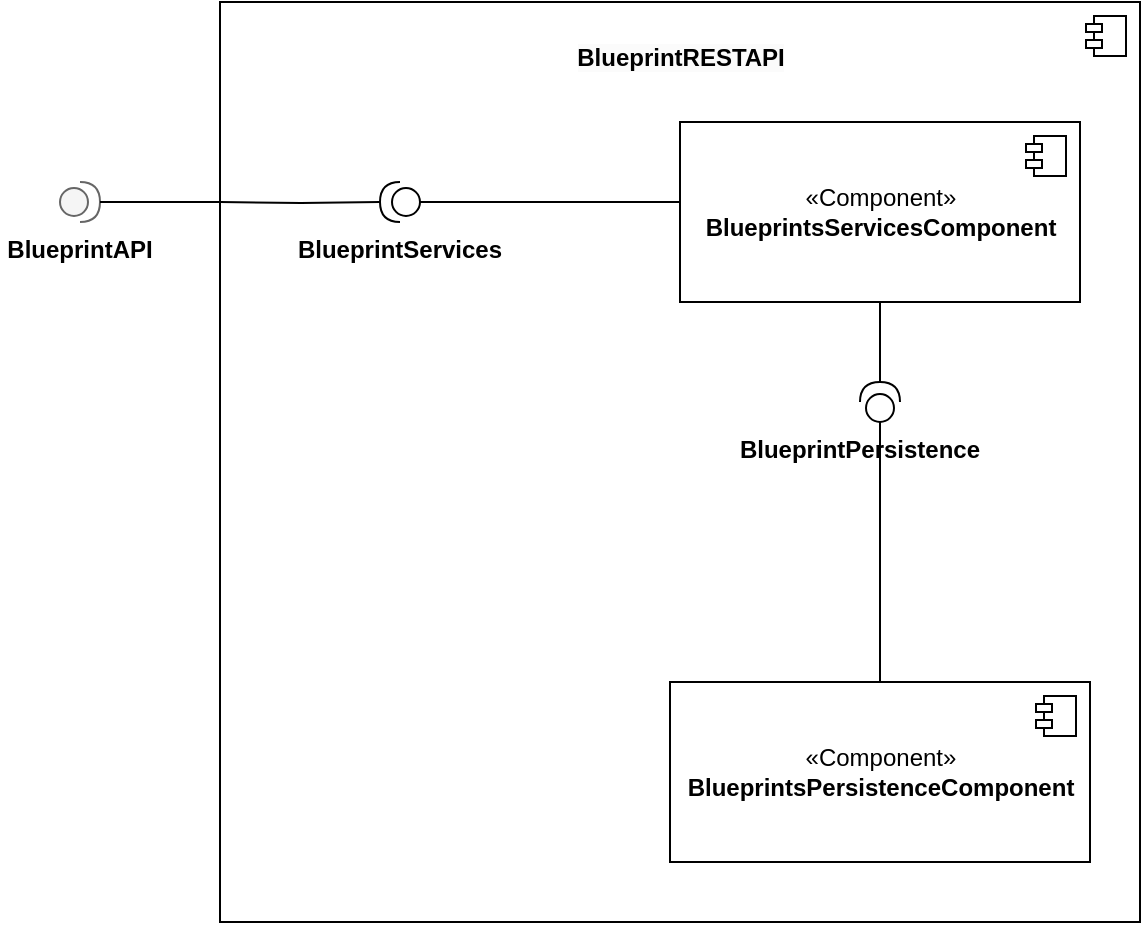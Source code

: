 <mxfile version="20.8.22" type="device"><diagram name="Página-1" id="dQp0YWTbmTnYMwl97sMQ"><mxGraphModel dx="1214" dy="587" grid="1" gridSize="10" guides="1" tooltips="1" connect="1" arrows="1" fold="1" page="1" pageScale="1" pageWidth="827" pageHeight="1169" math="0" shadow="0"><root><mxCell id="0"/><mxCell id="1" parent="0"/><mxCell id="qGibm6o6I3f49Jkwpk5N-1" value="&lt;br&gt;&lt;span style=&quot;color: rgb(0, 0, 0); font-family: Helvetica; font-size: 12px; font-style: normal; font-variant-ligatures: normal; font-variant-caps: normal; font-weight: 700; letter-spacing: normal; orphans: 2; text-align: center; text-indent: 0px; text-transform: none; widows: 2; word-spacing: 0px; -webkit-text-stroke-width: 0px; background-color: rgb(251, 251, 251); text-decoration-thickness: initial; text-decoration-style: initial; text-decoration-color: initial; float: none; display: inline !important;&quot;&gt;BlueprintRESTAPI&lt;/span&gt;&lt;br&gt;" style="html=1;dropTarget=0;rounded=0;verticalAlign=top;" vertex="1" parent="1"><mxGeometry x="130" y="110" width="460" height="460" as="geometry"/></mxCell><mxCell id="qGibm6o6I3f49Jkwpk5N-2" value="" style="shape=module;jettyWidth=8;jettyHeight=4;" vertex="1" parent="qGibm6o6I3f49Jkwpk5N-1"><mxGeometry x="1" width="20" height="20" relative="1" as="geometry"><mxPoint x="-27" y="7" as="offset"/></mxGeometry></mxCell><mxCell id="qGibm6o6I3f49Jkwpk5N-3" value="«Component»&lt;br&gt;&lt;b&gt;BlueprintsServicesComponent&lt;/b&gt;" style="html=1;dropTarget=0;rounded=0;" vertex="1" parent="1"><mxGeometry x="360" y="170" width="200" height="90" as="geometry"/></mxCell><mxCell id="qGibm6o6I3f49Jkwpk5N-4" value="" style="shape=module;jettyWidth=8;jettyHeight=4;rounded=0;" vertex="1" parent="qGibm6o6I3f49Jkwpk5N-3"><mxGeometry x="1" width="20" height="20" relative="1" as="geometry"><mxPoint x="-27" y="7" as="offset"/></mxGeometry></mxCell><mxCell id="qGibm6o6I3f49Jkwpk5N-18" value="" style="shape=providedRequiredInterface;html=1;verticalLabelPosition=bottom;sketch=0;rounded=0;rotation=-90;" vertex="1" parent="1"><mxGeometry x="450" y="300" width="20" height="20" as="geometry"/></mxCell><mxCell id="qGibm6o6I3f49Jkwpk5N-19" value="" style="endArrow=none;html=1;edgeStyle=orthogonalEdgeStyle;rounded=0;exitX=0.5;exitY=1;exitDx=0;exitDy=0;entryX=1;entryY=0.5;entryDx=0;entryDy=0;entryPerimeter=0;" edge="1" parent="1" source="qGibm6o6I3f49Jkwpk5N-3" target="qGibm6o6I3f49Jkwpk5N-18"><mxGeometry relative="1" as="geometry"><mxPoint x="340" y="330" as="sourcePoint"/><mxPoint x="500" y="330" as="targetPoint"/></mxGeometry></mxCell><mxCell id="qGibm6o6I3f49Jkwpk5N-22" value="BlueprintPersistence" style="text;align=center;fontStyle=1;verticalAlign=middle;spacingLeft=3;spacingRight=3;strokeColor=none;rotatable=0;points=[[0,0.5],[1,0.5]];portConstraint=eastwest;" vertex="1" parent="1"><mxGeometry x="410" y="320" width="80" height="26" as="geometry"/></mxCell><mxCell id="qGibm6o6I3f49Jkwpk5N-24" value="«Component»&lt;br&gt;&lt;b style=&quot;border-color: var(--border-color);&quot;&gt;BlueprintsPersistenceComponent&lt;/b&gt;" style="html=1;dropTarget=0;rounded=0;" vertex="1" parent="1"><mxGeometry x="355" y="450" width="210" height="90" as="geometry"/></mxCell><mxCell id="qGibm6o6I3f49Jkwpk5N-25" value="" style="shape=module;jettyWidth=8;jettyHeight=4;rounded=0;" vertex="1" parent="qGibm6o6I3f49Jkwpk5N-24"><mxGeometry x="1" width="20" height="20" relative="1" as="geometry"><mxPoint x="-27" y="7" as="offset"/></mxGeometry></mxCell><mxCell id="qGibm6o6I3f49Jkwpk5N-27" value="" style="endArrow=none;html=1;edgeStyle=orthogonalEdgeStyle;rounded=0;exitX=0;exitY=0.5;exitDx=0;exitDy=0;entryX=0.5;entryY=0;entryDx=0;entryDy=0;exitPerimeter=0;" edge="1" parent="1" source="qGibm6o6I3f49Jkwpk5N-18" target="qGibm6o6I3f49Jkwpk5N-24"><mxGeometry relative="1" as="geometry"><mxPoint x="470" y="270" as="sourcePoint"/><mxPoint x="470" y="310" as="targetPoint"/></mxGeometry></mxCell><mxCell id="qGibm6o6I3f49Jkwpk5N-28" value="" style="shape=providedRequiredInterface;html=1;verticalLabelPosition=bottom;sketch=0;rounded=0;rotation=-180;" vertex="1" parent="1"><mxGeometry x="210" y="200" width="20" height="20" as="geometry"/></mxCell><mxCell id="qGibm6o6I3f49Jkwpk5N-31" value="BlueprintServices" style="text;align=center;fontStyle=1;verticalAlign=middle;spacingLeft=3;spacingRight=3;strokeColor=none;rotatable=0;points=[[0,0.5],[1,0.5]];portConstraint=eastwest;" vertex="1" parent="1"><mxGeometry x="180" y="220" width="80" height="26" as="geometry"/></mxCell><mxCell id="qGibm6o6I3f49Jkwpk5N-34" value="" style="endArrow=none;html=1;edgeStyle=orthogonalEdgeStyle;rounded=0;exitX=0;exitY=0.5;exitDx=0;exitDy=0;exitPerimeter=0;" edge="1" parent="1" source="qGibm6o6I3f49Jkwpk5N-28"><mxGeometry relative="1" as="geometry"><mxPoint x="470" y="270" as="sourcePoint"/><mxPoint x="360" y="210" as="targetPoint"/></mxGeometry></mxCell><mxCell id="qGibm6o6I3f49Jkwpk5N-35" value="" style="endArrow=none;html=1;edgeStyle=orthogonalEdgeStyle;rounded=0;entryX=1;entryY=0.5;entryDx=0;entryDy=0;entryPerimeter=0;" edge="1" parent="1" target="qGibm6o6I3f49Jkwpk5N-28"><mxGeometry relative="1" as="geometry"><mxPoint x="130" y="210" as="sourcePoint"/><mxPoint x="470" y="310" as="targetPoint"/></mxGeometry></mxCell><mxCell id="qGibm6o6I3f49Jkwpk5N-36" value="" style="shape=providedRequiredInterface;html=1;verticalLabelPosition=bottom;sketch=0;rounded=0;fillColor=#f5f5f5;fontColor=#333333;strokeColor=#666666;" vertex="1" parent="1"><mxGeometry x="50" y="200" width="20" height="20" as="geometry"/></mxCell><mxCell id="qGibm6o6I3f49Jkwpk5N-37" value="BlueprintAPI" style="text;align=center;fontStyle=1;verticalAlign=middle;spacingLeft=3;spacingRight=3;strokeColor=none;rotatable=0;points=[[0,0.5],[1,0.5]];portConstraint=eastwest;" vertex="1" parent="1"><mxGeometry x="20" y="220" width="80" height="26" as="geometry"/></mxCell><mxCell id="qGibm6o6I3f49Jkwpk5N-40" value="" style="endArrow=none;html=1;edgeStyle=orthogonalEdgeStyle;rounded=0;exitX=1;exitY=0.5;exitDx=0;exitDy=0;exitPerimeter=0;" edge="1" parent="1" source="qGibm6o6I3f49Jkwpk5N-36"><mxGeometry relative="1" as="geometry"><mxPoint x="140" y="220" as="sourcePoint"/><mxPoint x="130" y="210" as="targetPoint"/></mxGeometry></mxCell></root></mxGraphModel></diagram></mxfile>